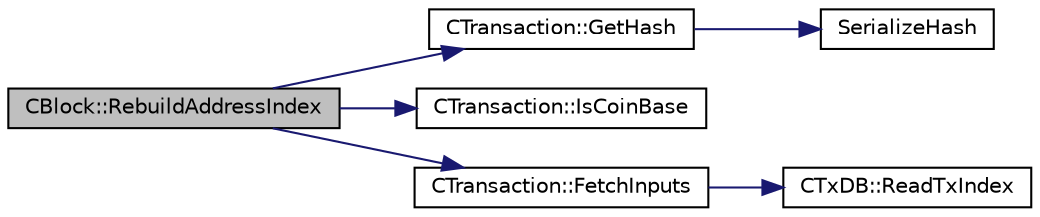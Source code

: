 digraph "CBlock::RebuildAddressIndex"
{
  edge [fontname="Helvetica",fontsize="10",labelfontname="Helvetica",labelfontsize="10"];
  node [fontname="Helvetica",fontsize="10",shape=record];
  rankdir="LR";
  Node219 [label="CBlock::RebuildAddressIndex",height=0.2,width=0.4,color="black", fillcolor="grey75", style="filled", fontcolor="black"];
  Node219 -> Node220 [color="midnightblue",fontsize="10",style="solid",fontname="Helvetica"];
  Node220 [label="CTransaction::GetHash",height=0.2,width=0.4,color="black", fillcolor="white", style="filled",URL="$class_c_transaction.html#a0b46d80e82ca324e82c2ce3fc1492bfa"];
  Node220 -> Node221 [color="midnightblue",fontsize="10",style="solid",fontname="Helvetica"];
  Node221 [label="SerializeHash",height=0.2,width=0.4,color="black", fillcolor="white", style="filled",URL="$hash_8h.html#a6de694e43f17c62025c6883965b65e63"];
  Node219 -> Node222 [color="midnightblue",fontsize="10",style="solid",fontname="Helvetica"];
  Node222 [label="CTransaction::IsCoinBase",height=0.2,width=0.4,color="black", fillcolor="white", style="filled",URL="$class_c_transaction.html#a96256e8ac1bf79ad9c057e48c41132dd"];
  Node219 -> Node223 [color="midnightblue",fontsize="10",style="solid",fontname="Helvetica"];
  Node223 [label="CTransaction::FetchInputs",height=0.2,width=0.4,color="black", fillcolor="white", style="filled",URL="$class_c_transaction.html#a5a4967303d3b588a120687f3ed1f4b0a",tooltip="Fetch from memory and/or disk. "];
  Node223 -> Node224 [color="midnightblue",fontsize="10",style="solid",fontname="Helvetica"];
  Node224 [label="CTxDB::ReadTxIndex",height=0.2,width=0.4,color="black", fillcolor="white", style="filled",URL="$class_c_tx_d_b.html#a8a138e5dcc3ef98991abaa16eaa8ddeb"];
}
